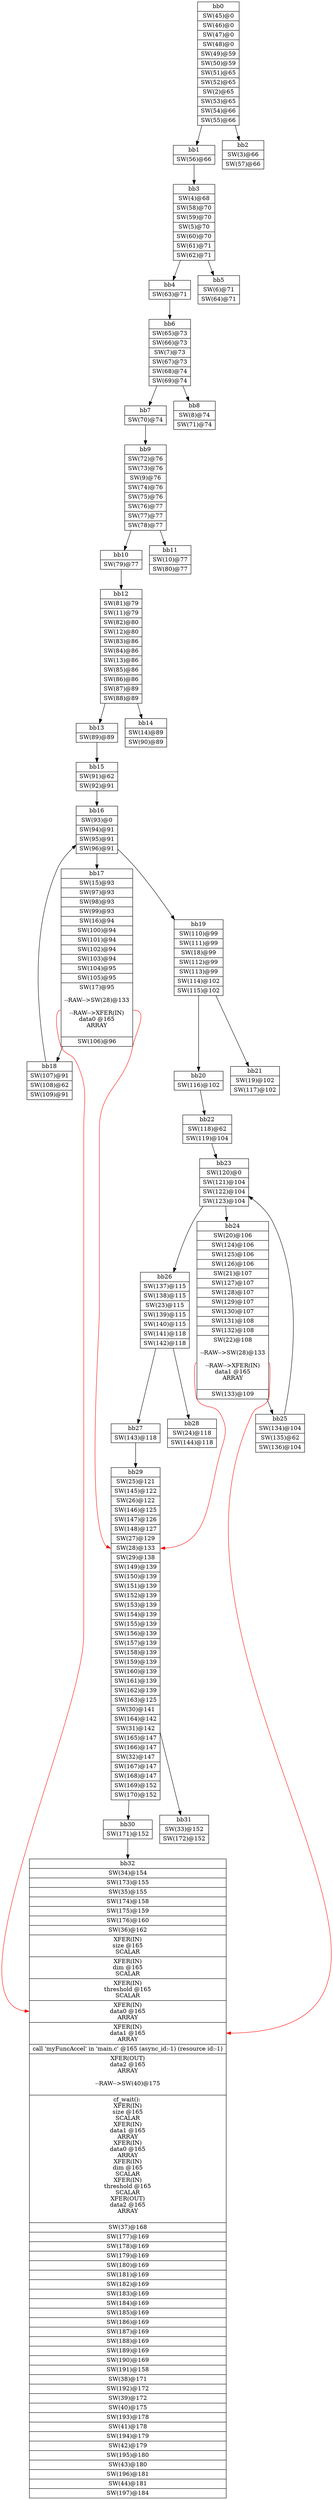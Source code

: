 digraph CDFG {
node [shape=record];
bb0 [shape=record, label = "{bb0|<x0x318f670>SW(45)@0\n|<x0x318f810>SW(46)@0\n|<x0x31980d0>SW(47)@0\n|<x0x3197570>SW(48)@0\n|<x0x31976d0>SW(49)@59\n|<x0x3197830>SW(50)@59\n|<x0x3197990>SW(51)@65\n|<x0x3197ac0>SW(52)@65\n|<x0x264c700>SW(2)@65\n|<x0x3198980>SW(53)@65\n|<x0x31982b0>SW(54)@66\n|<x0x31984b0>SW(55)@66\n}"];
bb1 [shape=record, label = "{bb1|<x0x3198640>SW(56)@66\n}"];
bb2 [shape=record, label = "{bb2|<x0x26674e0>SW(3)@66\n|<x0x3198800>SW(57)@66\n}"];
bb3 [shape=record, label = "{bb3|<x0x318bb40>SW(4)@68\n|<x0x3195b90>SW(58)@70\n|<x0x31953f0>SW(59)@70\n|<x0x318b510>SW(5)@70\n|<x0x3195730>SW(60)@70\n|<x0x3195910>SW(61)@71\n|<x0x3196670>SW(62)@71\n}"];
bb4 [shape=record, label = "{bb4|<x0x3196f80>SW(63)@71\n}"];
bb5 [shape=record, label = "{bb5|<x0x318b840>SW(6)@71\n|<x0x3197120>SW(64)@71\n}"];
bb6 [shape=record, label = "{bb6|<x0x3196110>SW(65)@73\n|<x0x319aa30>SW(66)@73\n|<x0x318b9d0>SW(7)@73\n|<x0x3196940>SW(67)@73\n|<x0x3196b20>SW(68)@74\n|<x0x3196d20>SW(69)@74\n}"];
bb7 [shape=record, label = "{bb7|<x0x3196eb0>SW(70)@74\n}"];
bb8 [shape=record, label = "{bb8|<x0x3189c60>SW(8)@74\n|<x0x319abc0>SW(71)@74\n}"];
bb9 [shape=record, label = "{bb9|<x0x319aee0>SW(72)@76\n|<x0x319b130>SW(73)@76\n|<x0x318afa0>SW(9)@76\n|<x0x3199790>SW(74)@76\n|<x0x3199040>SW(75)@76\n|<x0x3199240>SW(76)@77\n|<x0x3199410>SW(77)@77\n|<x0x31995a0>SW(78)@77\n}"];
bb10 [shape=record, label = "{bb10|<x0x319a0e0>SW(79)@77\n}"];
bb11 [shape=record, label = "{bb11|<x0x3189d60>SW(10)@77\n|<x0x3199980>SW(80)@77\n}"];
bb12 [shape=record, label = "{bb12|<x0x3199ca0>SW(81)@79\n|<x0x3189640>SW(11)@79\n|<x0x3199fe0>SW(82)@80\n|<x0x3189920>SW(12)@80\n|<x0x319a3f0>SW(83)@86\n|<x0x319a5f0>SW(84)@86\n|<x0x318a670>SW(13)@86\n|<x0x319a810>SW(85)@86\n|<x0x319dbc0>SW(86)@86\n|<x0x319d4a0>SW(87)@89\n|<x0x319d670>SW(88)@89\n}"];
bb13 [shape=record, label = "{bb13|<x0x319d800>SW(89)@89\n}"];
bb14 [shape=record, label = "{bb14|<x0x318a860>SW(14)@89\n|<x0x319d9d0>SW(90)@89\n}"];
bb15 [shape=record, label = "{bb15|<x0x319bd80>SW(91)@62\n|<x0x319b5e0>SW(92)@91\n}"];
bb16 [shape=record, label = "{bb16|<x0x319b8f0>SW(93)@0\n|<x0x319baf0>SW(94)@91\n|<x0x319cfd0>SW(95)@91\n|<x0x319d1c0>SW(96)@91\n}"];
bb17 [shape=record, label = "{bb17|<x0x318aac0>SW(15)@93\n|<x0x319d320>SW(97)@93\n|<x0x319c870>SW(98)@93\n|<x0x319cbb0>SW(99)@93\n|<x0x3189f20>SW(16)@94\n|<x0x319cd70>SW(100)@94\n|<x0x31a0480>SW(101)@94\n|<x0x319fcc0>SW(102)@94\n|<x0x319fe80>SW(103)@94\n|<x0x31a0050>SW(104)@95\n|<x0x31a0220>SW(105)@95\n|<x0x318a390>SW(17)@95\n\n--RAW--\>SW(28)@133\n\n--RAW--\>XFER(IN)\ndata0 @165\nARRAY\n\n|<x0x31a0de0>SW(106)@96\n}"];
bb18 [shape=record, label = "{bb18|<x0x31a0690>SW(107)@91\n|<x0x31a08a0>SW(108)@62\n|<x0x31a0bb0>SW(109)@91\n}"];
bb19 [shape=record, label = "{bb19|<x0x31a1690>SW(110)@99\n|<x0x31a0ed0>SW(111)@99\n|<x0x318a4f0>SW(18)@99\n|<x0x31a11f0>SW(112)@99\n|<x0x31a13b0>SW(113)@99\n|<x0x31a15a0>SW(114)@102\n|<x0x31a1860>SW(115)@102\n}"];
bb20 [shape=record, label = "{bb20|<x0x31a1a60>SW(116)@102\n}"];
bb21 [shape=record, label = "{bb21|<x0x318e400>SW(19)@102\n|<x0x31a1c30>SW(117)@102\n}"];
bb22 [shape=record, label = "{bb22|<x0x31a2850>SW(118)@62\n|<x0x31a2250>SW(119)@104\n}"];
bb23 [shape=record, label = "{bb23|<x0x31a2560>SW(120)@0\n|<x0x31a2760>SW(121)@104\n|<x0x31a2ac0>SW(122)@104\n|<x0x31a2c90>SW(123)@104\n}"];
bb24 [shape=record, label = "{bb24|<x0x318e020>SW(20)@106\n|<x0x31a2df0>SW(124)@106\n|<x0x31a2fc0>SW(125)@106\n|<x0x319e680>SW(126)@106\n|<x0x318e260>SW(21)@107\n|<x0x319dec0>SW(127)@107\n|<x0x319e090>SW(128)@107\n|<x0x319e2c0>SW(129)@107\n|<x0x319e480>SW(130)@107\n|<x0x319f000>SW(131)@108\n|<x0x319f910>SW(132)@108\n|<x0x318c550>SW(22)@108\n\n--RAW--\>SW(28)@133\n\n--RAW--\>XFER(IN)\ndata1 @165\nARRAY\n\n|<x0x319fb00>SW(133)@109\n}"];
bb25 [shape=record, label = "{bb25|<x0x319e8f0>SW(134)@104\n|<x0x319eb00>SW(135)@62\n|<x0x319ee10>SW(136)@104\n}"];
bb26 [shape=record, label = "{bb26|<x0x31a5170>SW(137)@115\n|<x0x319f130>SW(138)@115\n|<x0x318bd60>SW(23)@115\n|<x0x319f440>SW(139)@115\n|<x0x319f600>SW(140)@115\n|<x0x319f7f0>SW(141)@118\n|<x0x31a5be0>SW(142)@118\n}"];
bb27 [shape=record, label = "{bb27|<x0x31a5420>SW(143)@118\n}"];
bb28 [shape=record, label = "{bb28|<x0x318bec0>SW(24)@118\n|<x0x31a55f0>SW(144)@118\n}"];
bb29 [shape=record, label = "{bb29|<x0x318c390>SW(25)@121\n|<x0x31a5910>SW(145)@122\n|<x0x318cf60>SW(26)@122\n|<x0x31a6610>SW(146)@125\n|<x0x31a6040>SW(147)@126\n|<x0x31a6260>SW(148)@127\n|<x0x318d870>SW(27)@129\n|<x0x318da60>SW(28)@133\n|<x0x318c960>SW(29)@138\n|<x0x31a6460>SW(149)@139\n|<x0x31a6f20>SW(150)@139\n|<x0x31a67d0>SW(151)@139\n|<x0x31a69d0>SW(152)@139\n|<x0x31a6ba0>SW(153)@139\n|<x0x31a6da0>SW(154)@139\n|<x0x31a7930>SW(155)@139\n|<x0x31a71f0>SW(156)@139\n|<x0x31a73c0>SW(157)@139\n|<x0x31a75c0>SW(158)@139\n|<x0x31a7790>SW(159)@139\n|<x0x31a39e0>SW(160)@139\n|<x0x31a4bb0>SW(161)@139\n|<x0x31a4d80>SW(162)@139\n|<x0x31a4f50>SW(163)@125\n|<x0x318cbd0>SW(30)@141\n|<x0x31a3ae0>SW(164)@142\n|<x0x3190680>SW(31)@142\n|<x0x31a43f0>SW(165)@147\n|<x0x31a4620>SW(166)@147\n|<x0x318d120>SW(32)@147\n|<x0x31a4840>SW(167)@147\n|<x0x31a4a00>SW(168)@147\n|<x0x31a3370>SW(169)@152\n|<x0x31a3540>SW(170)@152\n}"];
bb30 [shape=record, label = "{bb30|<x0x31a3740>SW(171)@152\n}"];
bb31 [shape=record, label = "{bb31|<x0x318d310>SW(33)@152\n|<x0x31a3910>SW(172)@152\n}"];
bb32 [shape=record, label = "{bb32|<x0x318d4c0>SW(34)@154\n|<x0x31a3dd0>SW(173)@155\n|<x0x3190f80>SW(35)@155\n|<x0x31a4110>SW(174)@158\n|<x0x319c0c0>SW(175)@159\n|<x0x319c2e0>SW(176)@160\n|<x0x3190940>SW(36)@162\n|<x0x31aa370>XFER(IN)\nsize @165\nSCALAR\n|<x0x31ab580>XFER(IN)\ndim @165\nSCALAR\n|<x0x31acf40>XFER(IN)\nthreshold @165\nSCALAR\n|<x0x31ad040>XFER(IN)\ndata0 @165\nARRAY\n|<x0x31ad160>XFER(IN)\ndata1 @165\nARRAY\n|<x0x26af4e0>call 'myFuncAccel' in 'main.c' @165 (async_id:-1) (resource id:-1)\n|<x0x31ad280>XFER(OUT)\ndata2 @165\nARRAY\n\n--RAW--\>SW(40)@175\n\n|<x0x31b31e0>cf_wait(): \nXFER(IN)\nsize @165\nSCALAR\nXFER(IN)\ndata1 @165\nARRAY\nXFER(IN)\ndata0 @165\nARRAY\nXFER(IN)\ndim @165\nSCALAR\nXFER(IN)\nthreshold @165\nSCALAR\nXFER(OUT)\ndata2 @165\nARRAY\n\n|<x0x3190aa0>SW(37)@168\n|<x0x319c560>SW(177)@169\n|<x0x31a9050>SW(178)@169\n|<x0x31a9960>SW(179)@169\n|<x0x31a8a80>SW(180)@169\n|<x0x31a8c50>SW(181)@169\n|<x0x31a8e50>SW(182)@169\n|<x0x31abab0>SW(183)@169\n|<x0x31a9200>SW(184)@169\n|<x0x31a93c0>SW(185)@169\n|<x0x31a95c0>SW(186)@169\n|<x0x31a9790>SW(187)@169\n|<x0x31ac3f0>SW(188)@169\n|<x0x31abcb0>SW(189)@169\n|<x0x31abe80>SW(190)@169\n|<x0x31ac050>SW(191)@158\n|<x0x3190c50>SW(38)@171\n|<x0x31ac220>SW(192)@172\n|<x0x318f2e0>SW(39)@172\n|<x0x318eaf0>SW(40)@175\n|<x0x31acd00>SW(193)@178\n|<x0x318ece0>SW(41)@178\n|<x0x31ac570>SW(194)@179\n|<x0x318ee90>SW(42)@179\n|<x0x31ac7c0>SW(195)@180\n|<x0x318fc90>SW(43)@180\n|<x0x31ac9c0>SW(196)@181\n|<x0x31905a0>SW(44)@181\n|<x0x31acbc0>SW(197)@184\n}"];
bb0 -> bb1
bb0 -> bb2
bb1 -> bb3
bb3 -> bb4
bb3 -> bb5
bb4 -> bb6
bb6 -> bb7
bb6 -> bb8
bb7 -> bb9
bb9 -> bb10
bb9 -> bb11
bb10 -> bb12
bb12 -> bb13
bb12 -> bb14
bb13 -> bb15
bb15 -> bb16
bb16 -> bb17
bb16 -> bb19
bb17 -> bb18
bb18 -> bb16
bb19 -> bb20
bb19 -> bb21
bb20 -> bb22
bb22 -> bb23
bb23 -> bb24
bb23 -> bb26
bb24 -> bb25
bb25 -> bb23
bb26 -> bb27
bb26 -> bb28
bb27 -> bb29
bb29 -> bb30
bb29 -> bb31
bb30 -> bb32
bb17:x0x318a390 -> bb29:x0x318da60[color=red]
bb17:x0x318a390 -> bb32:x0x31ad040[color=red]
bb24:x0x318c550 -> bb29:x0x318da60[color=red]
bb24:x0x318c550 -> bb32:x0x31ad160[color=red]
}
